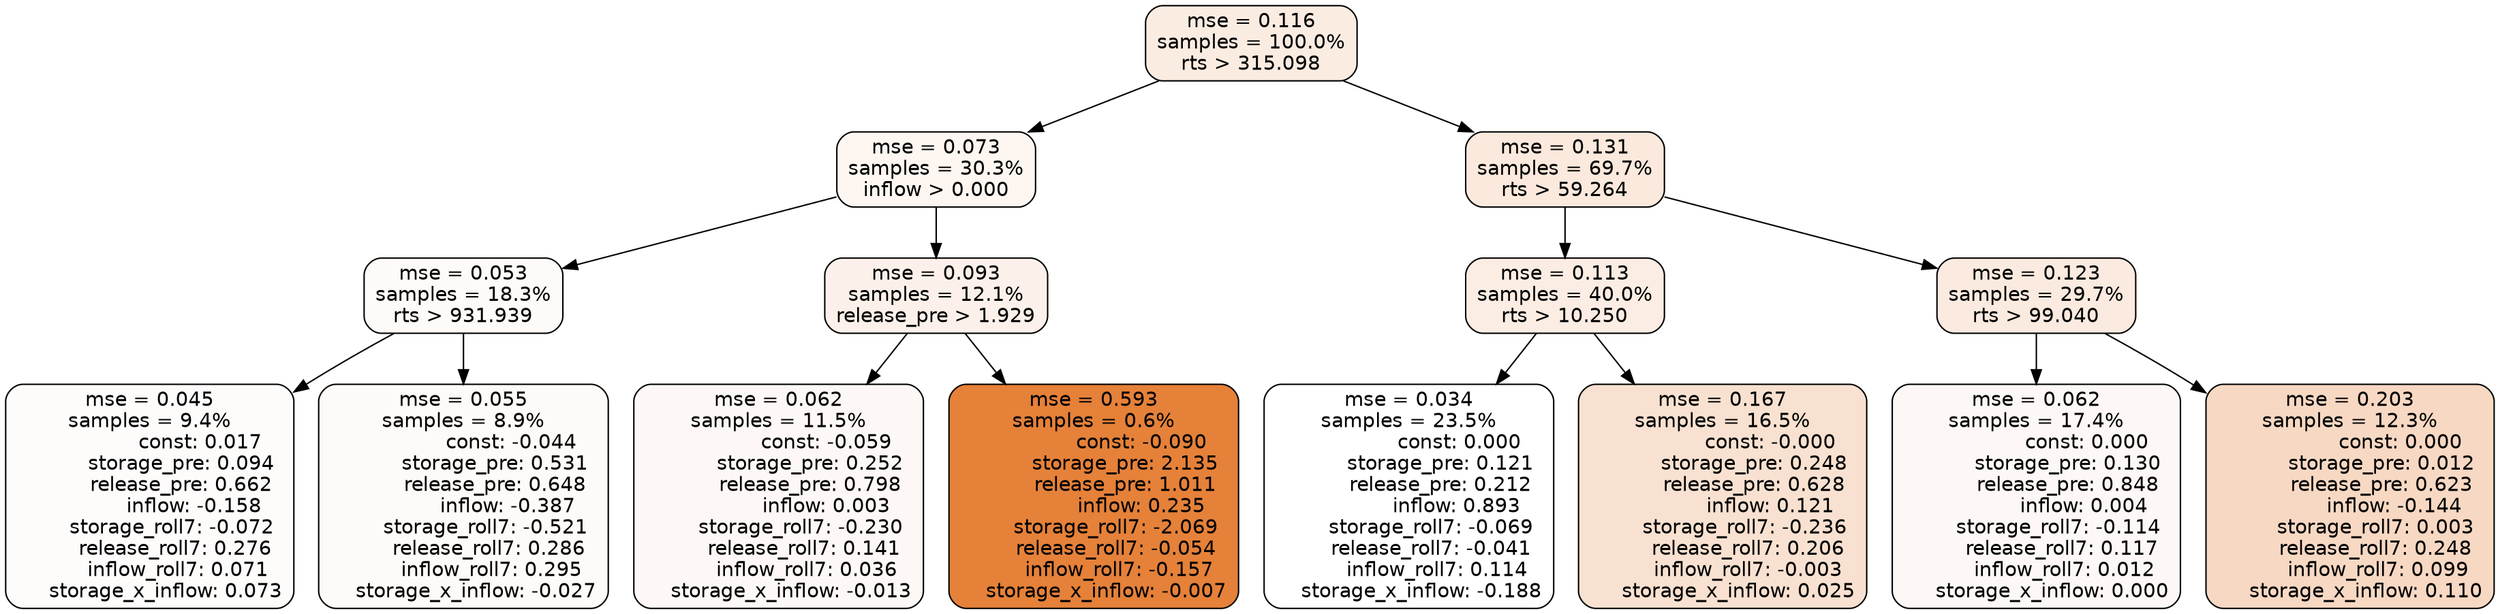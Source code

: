 digraph tree {
node [shape=rectangle, style="filled, rounded", color="black", fontname=helvetica] ;
edge [fontname=helvetica] ;
	"0" [label="mse = 0.116
samples = 100.0%
rts > 315.098", fillcolor="#fbece2"]
	"8" [label="mse = 0.073
samples = 30.3%
inflow > 0.000", fillcolor="#fdf6f1"]
	"1" [label="mse = 0.131
samples = 69.7%
rts > 59.264", fillcolor="#fae9dc"]
	"9" [label="mse = 0.053
samples = 18.3%
rts > 931.939", fillcolor="#fefaf8"]
	"12" [label="mse = 0.093
samples = 12.1%
release_pre > 1.929", fillcolor="#fcf1ea"]
	"2" [label="mse = 0.113
samples = 40.0%
rts > 10.250", fillcolor="#fbede3"]
	"5" [label="mse = 0.123
samples = 29.7%
rts > 99.040", fillcolor="#faeadf"]
	"10" [label="mse = 0.045
samples = 9.4%
                const: 0.017
          storage_pre: 0.094
          release_pre: 0.662
              inflow: -0.158
       storage_roll7: -0.072
        release_roll7: 0.276
         inflow_roll7: 0.071
     storage_x_inflow: 0.073", fillcolor="#fefcfb"]
	"11" [label="mse = 0.055
samples = 8.9%
               const: -0.044
          storage_pre: 0.531
          release_pre: 0.648
              inflow: -0.387
       storage_roll7: -0.521
        release_roll7: 0.286
         inflow_roll7: 0.295
    storage_x_inflow: -0.027", fillcolor="#fefaf7"]
	"13" [label="mse = 0.062
samples = 11.5%
               const: -0.059
          storage_pre: 0.252
          release_pre: 0.798
               inflow: 0.003
       storage_roll7: -0.230
        release_roll7: 0.141
         inflow_roll7: 0.036
    storage_x_inflow: -0.013", fillcolor="#fdf8f5"]
	"14" [label="mse = 0.593
samples = 0.6%
               const: -0.090
          storage_pre: 2.135
          release_pre: 1.011
               inflow: 0.235
       storage_roll7: -2.069
       release_roll7: -0.054
        inflow_roll7: -0.157
    storage_x_inflow: -0.007", fillcolor="#e58139"]
	"3" [label="mse = 0.034
samples = 23.5%
                const: 0.000
          storage_pre: 0.121
          release_pre: 0.212
               inflow: 0.893
       storage_roll7: -0.069
       release_roll7: -0.041
         inflow_roll7: 0.114
    storage_x_inflow: -0.188", fillcolor="#ffffff"]
	"4" [label="mse = 0.167
samples = 16.5%
               const: -0.000
          storage_pre: 0.248
          release_pre: 0.628
               inflow: 0.121
       storage_roll7: -0.236
        release_roll7: 0.206
        inflow_roll7: -0.003
     storage_x_inflow: 0.025", fillcolor="#f8e1d0"]
	"7" [label="mse = 0.062
samples = 17.4%
                const: 0.000
          storage_pre: 0.130
          release_pre: 0.848
               inflow: 0.004
       storage_roll7: -0.114
        release_roll7: 0.117
         inflow_roll7: 0.012
     storage_x_inflow: 0.000", fillcolor="#fdf8f5"]
	"6" [label="mse = 0.203
samples = 12.3%
                const: 0.000
          storage_pre: 0.012
          release_pre: 0.623
              inflow: -0.144
        storage_roll7: 0.003
        release_roll7: 0.248
         inflow_roll7: 0.099
     storage_x_inflow: 0.110", fillcolor="#f7d8c3"]

	"0" -> "1"
	"0" -> "8"
	"8" -> "9"
	"8" -> "12"
	"1" -> "2"
	"1" -> "5"
	"9" -> "10"
	"9" -> "11"
	"12" -> "13"
	"12" -> "14"
	"2" -> "3"
	"2" -> "4"
	"5" -> "6"
	"5" -> "7"
}
